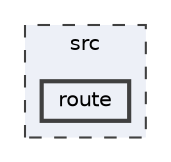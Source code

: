 digraph "src/route"
{
 // LATEX_PDF_SIZE
  bgcolor="transparent";
  edge [fontname=Helvetica,fontsize=10,labelfontname=Helvetica,labelfontsize=10];
  node [fontname=Helvetica,fontsize=10,shape=box,height=0.2,width=0.4];
  compound=true
  subgraph clusterdir_68267d1309a1af8e8297ef4c3efbcdba {
    graph [ bgcolor="#edf0f7", pencolor="grey25", label="src", fontname=Helvetica,fontsize=10 style="filled,dashed", URL="dir_68267d1309a1af8e8297ef4c3efbcdba.html",tooltip=""]
  dir_80e19871851fac5b63dc1698fbc49afb [label="route", fillcolor="#edf0f7", color="grey25", style="filled,bold", URL="dir_80e19871851fac5b63dc1698fbc49afb.html",tooltip=""];
  }
}
